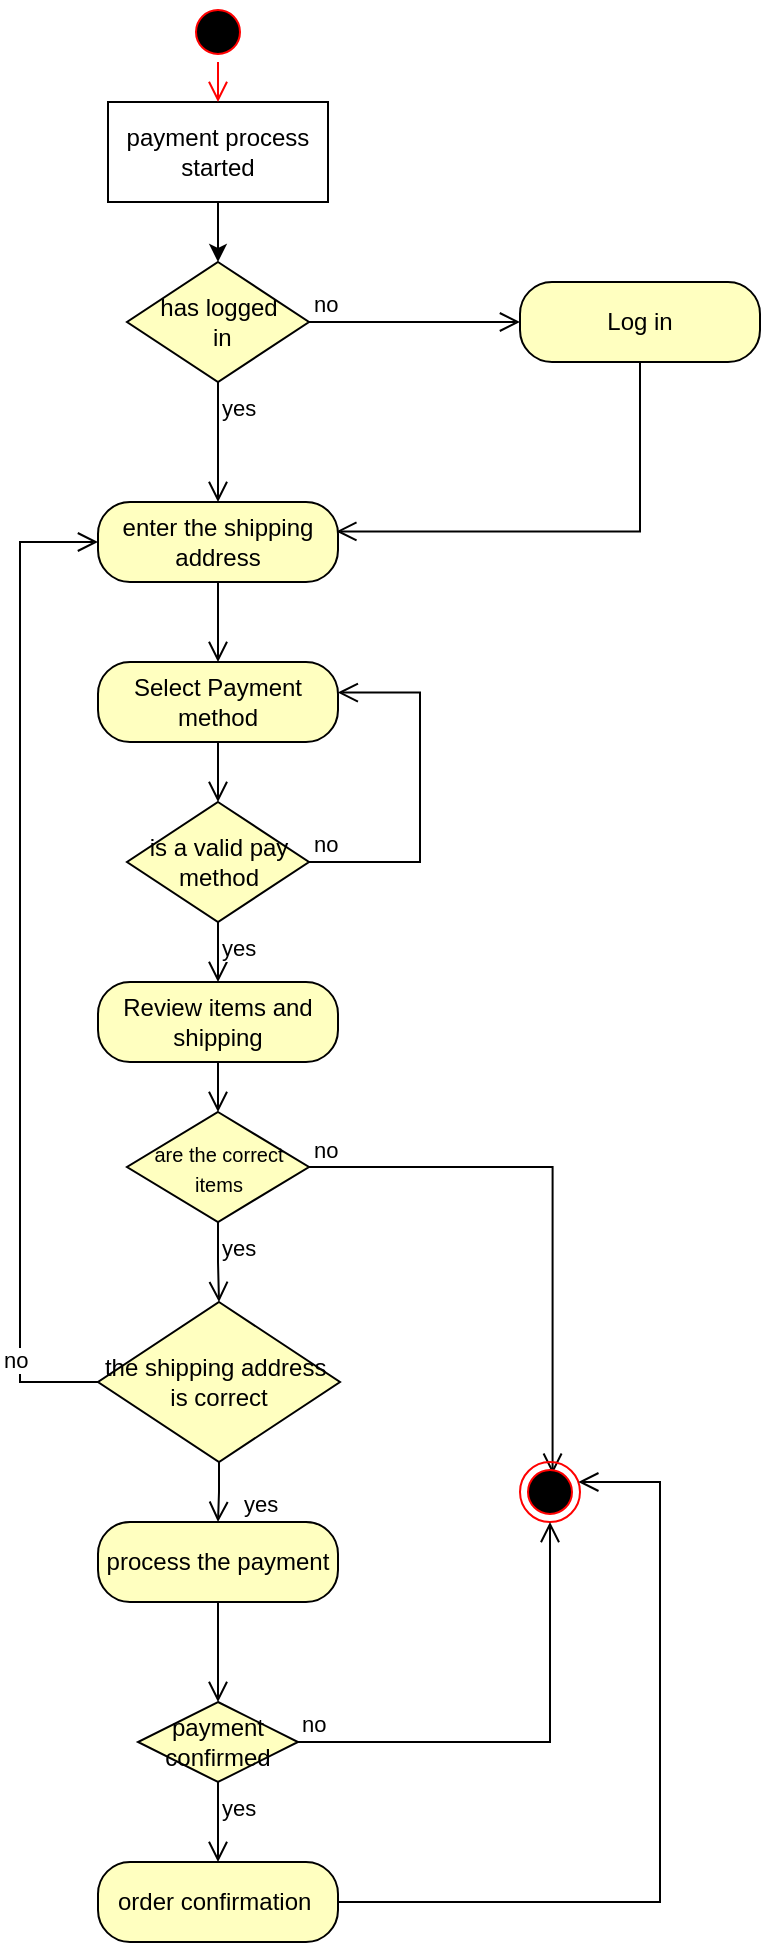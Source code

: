 <mxfile version="24.0.6" type="device">
  <diagram name="Página-1" id="xRMZfEevZ_zfoJnca7Nm">
    <mxGraphModel dx="1867" dy="710" grid="1" gridSize="10" guides="1" tooltips="1" connect="1" arrows="1" fold="1" page="1" pageScale="1" pageWidth="827" pageHeight="1169" math="0" shadow="0">
      <root>
        <mxCell id="0" />
        <mxCell id="1" parent="0" />
        <mxCell id="SjrYipQzIHmb5e42CeVk-10" style="edgeStyle=orthogonalEdgeStyle;rounded=0;orthogonalLoop=1;jettySize=auto;html=1;entryX=0.5;entryY=0;entryDx=0;entryDy=0;strokeColor=#000000;" edge="1" parent="1" source="SjrYipQzIHmb5e42CeVk-6" target="SjrYipQzIHmb5e42CeVk-7">
          <mxGeometry relative="1" as="geometry" />
        </mxCell>
        <mxCell id="SjrYipQzIHmb5e42CeVk-6" value="payment process started" style="html=1;whiteSpace=wrap;strokeColor=#000000;" vertex="1" parent="1">
          <mxGeometry x="344" y="80" width="110" height="50" as="geometry" />
        </mxCell>
        <mxCell id="SjrYipQzIHmb5e42CeVk-7" value="has logged&lt;div&gt;&amp;nbsp;in&lt;/div&gt;" style="rhombus;whiteSpace=wrap;html=1;fontColor=#000000;fillColor=#ffffc0;strokeColor=#000000;" vertex="1" parent="1">
          <mxGeometry x="353.5" y="160" width="91" height="60" as="geometry" />
        </mxCell>
        <mxCell id="SjrYipQzIHmb5e42CeVk-8" value="no" style="edgeStyle=orthogonalEdgeStyle;html=1;align=left;verticalAlign=bottom;endArrow=open;endSize=8;strokeColor=#000000;rounded=0;" edge="1" source="SjrYipQzIHmb5e42CeVk-7" parent="1" target="SjrYipQzIHmb5e42CeVk-11">
          <mxGeometry x="-1" relative="1" as="geometry">
            <mxPoint x="540" y="180" as="targetPoint" />
          </mxGeometry>
        </mxCell>
        <mxCell id="SjrYipQzIHmb5e42CeVk-9" value="yes" style="edgeStyle=orthogonalEdgeStyle;html=1;align=left;verticalAlign=top;endArrow=open;endSize=8;strokeColor=#000000;rounded=0;" edge="1" source="SjrYipQzIHmb5e42CeVk-7" parent="1" target="SjrYipQzIHmb5e42CeVk-14">
          <mxGeometry x="-1" relative="1" as="geometry">
            <mxPoint x="399" y="270" as="targetPoint" />
          </mxGeometry>
        </mxCell>
        <mxCell id="SjrYipQzIHmb5e42CeVk-11" value="Log in" style="rounded=1;whiteSpace=wrap;html=1;arcSize=40;fontColor=#000000;fillColor=#ffffc0;strokeColor=#000000;" vertex="1" parent="1">
          <mxGeometry x="550" y="170" width="120" height="40" as="geometry" />
        </mxCell>
        <mxCell id="SjrYipQzIHmb5e42CeVk-12" value="" style="edgeStyle=orthogonalEdgeStyle;html=1;verticalAlign=bottom;endArrow=open;endSize=8;strokeColor=#000000;rounded=0;entryX=0.993;entryY=0.368;entryDx=0;entryDy=0;exitX=0.5;exitY=1;exitDx=0;exitDy=0;entryPerimeter=0;" edge="1" source="SjrYipQzIHmb5e42CeVk-11" parent="1" target="SjrYipQzIHmb5e42CeVk-14">
          <mxGeometry relative="1" as="geometry">
            <mxPoint x="454" y="295" as="targetPoint" />
          </mxGeometry>
        </mxCell>
        <mxCell id="SjrYipQzIHmb5e42CeVk-14" value="enter the shipping address" style="rounded=1;whiteSpace=wrap;html=1;arcSize=40;fontColor=#000000;fillColor=#ffffc0;strokeColor=#000000;" vertex="1" parent="1">
          <mxGeometry x="339" y="280" width="120" height="40" as="geometry" />
        </mxCell>
        <mxCell id="SjrYipQzIHmb5e42CeVk-15" value="" style="edgeStyle=orthogonalEdgeStyle;html=1;verticalAlign=bottom;endArrow=open;endSize=8;strokeColor=#000000;rounded=0;entryX=0.5;entryY=0;entryDx=0;entryDy=0;" edge="1" source="SjrYipQzIHmb5e42CeVk-14" parent="1" target="SjrYipQzIHmb5e42CeVk-16">
          <mxGeometry relative="1" as="geometry">
            <mxPoint x="399" y="370" as="targetPoint" />
          </mxGeometry>
        </mxCell>
        <mxCell id="SjrYipQzIHmb5e42CeVk-16" value="Select Payment method" style="rounded=1;whiteSpace=wrap;html=1;arcSize=40;fontColor=#000000;fillColor=#ffffc0;strokeColor=#000000;" vertex="1" parent="1">
          <mxGeometry x="339" y="360" width="120" height="40" as="geometry" />
        </mxCell>
        <mxCell id="SjrYipQzIHmb5e42CeVk-17" value="" style="edgeStyle=orthogonalEdgeStyle;html=1;verticalAlign=bottom;endArrow=open;endSize=8;strokeColor=#000000;rounded=0;" edge="1" source="SjrYipQzIHmb5e42CeVk-16" parent="1" target="SjrYipQzIHmb5e42CeVk-23">
          <mxGeometry relative="1" as="geometry">
            <mxPoint x="399" y="420" as="targetPoint" />
            <Array as="points" />
          </mxGeometry>
        </mxCell>
        <mxCell id="SjrYipQzIHmb5e42CeVk-18" value="Review items and shipping" style="rounded=1;whiteSpace=wrap;html=1;arcSize=40;fontColor=#000000;fillColor=#ffffc0;strokeColor=#000000;" vertex="1" parent="1">
          <mxGeometry x="339" y="520" width="120" height="40" as="geometry" />
        </mxCell>
        <mxCell id="SjrYipQzIHmb5e42CeVk-19" value="" style="edgeStyle=orthogonalEdgeStyle;html=1;verticalAlign=bottom;endArrow=open;endSize=8;strokeColor=#000000;rounded=0;" edge="1" source="SjrYipQzIHmb5e42CeVk-18" parent="1" target="SjrYipQzIHmb5e42CeVk-26">
          <mxGeometry relative="1" as="geometry">
            <mxPoint x="399" y="600" as="targetPoint" />
          </mxGeometry>
        </mxCell>
        <mxCell id="SjrYipQzIHmb5e42CeVk-23" value="is a valid pay method" style="rhombus;whiteSpace=wrap;html=1;fontColor=#000000;fillColor=#ffffc0;strokeColor=#000000;" vertex="1" parent="1">
          <mxGeometry x="353.5" y="430" width="91" height="60" as="geometry" />
        </mxCell>
        <mxCell id="SjrYipQzIHmb5e42CeVk-24" value="no" style="edgeStyle=orthogonalEdgeStyle;html=1;align=left;verticalAlign=bottom;endArrow=open;endSize=8;strokeColor=#000000;rounded=0;entryX=0.999;entryY=0.382;entryDx=0;entryDy=0;entryPerimeter=0;exitX=1;exitY=0.5;exitDx=0;exitDy=0;" edge="1" source="SjrYipQzIHmb5e42CeVk-23" parent="1" target="SjrYipQzIHmb5e42CeVk-16">
          <mxGeometry x="-1" relative="1" as="geometry">
            <mxPoint x="540" y="460" as="targetPoint" />
            <Array as="points">
              <mxPoint x="500" y="460" />
              <mxPoint x="500" y="375" />
            </Array>
          </mxGeometry>
        </mxCell>
        <mxCell id="SjrYipQzIHmb5e42CeVk-25" value="yes" style="edgeStyle=orthogonalEdgeStyle;html=1;align=left;verticalAlign=top;endArrow=open;endSize=8;strokeColor=#000000;rounded=0;" edge="1" source="SjrYipQzIHmb5e42CeVk-23" parent="1" target="SjrYipQzIHmb5e42CeVk-18">
          <mxGeometry x="-1" relative="1" as="geometry">
            <mxPoint x="400" y="540" as="targetPoint" />
          </mxGeometry>
        </mxCell>
        <mxCell id="SjrYipQzIHmb5e42CeVk-26" value="&lt;font style=&quot;font-size: 10px;&quot;&gt;are the&amp;nbsp;&lt;span style=&quot;background-color: initial;&quot;&gt;correct items&lt;/span&gt;&lt;/font&gt;" style="rhombus;whiteSpace=wrap;html=1;fontColor=#000000;fillColor=#ffffc0;strokeColor=#000000;" vertex="1" parent="1">
          <mxGeometry x="353.5" y="585" width="91" height="55" as="geometry" />
        </mxCell>
        <mxCell id="SjrYipQzIHmb5e42CeVk-27" value="no" style="edgeStyle=orthogonalEdgeStyle;html=1;align=left;verticalAlign=bottom;endArrow=open;endSize=8;strokeColor=#000000;rounded=0;entryX=0.543;entryY=0.195;entryDx=0;entryDy=0;entryPerimeter=0;" edge="1" source="SjrYipQzIHmb5e42CeVk-26" parent="1" target="SjrYipQzIHmb5e42CeVk-29">
          <mxGeometry x="-1" relative="1" as="geometry">
            <mxPoint x="540" y="650" as="targetPoint" />
          </mxGeometry>
        </mxCell>
        <mxCell id="SjrYipQzIHmb5e42CeVk-28" value="yes" style="edgeStyle=orthogonalEdgeStyle;html=1;align=left;verticalAlign=top;endArrow=open;endSize=8;strokeColor=#000000;rounded=0;entryX=0.5;entryY=0;entryDx=0;entryDy=0;" edge="1" source="SjrYipQzIHmb5e42CeVk-26" parent="1" target="SjrYipQzIHmb5e42CeVk-30">
          <mxGeometry x="-1" relative="1" as="geometry">
            <mxPoint x="400" y="730" as="targetPoint" />
          </mxGeometry>
        </mxCell>
        <mxCell id="SjrYipQzIHmb5e42CeVk-29" value="" style="ellipse;html=1;shape=endState;fillColor=#000000;strokeColor=#ff0000;" vertex="1" parent="1">
          <mxGeometry x="550" y="760" width="30" height="30" as="geometry" />
        </mxCell>
        <mxCell id="SjrYipQzIHmb5e42CeVk-30" value="the shipping address&amp;nbsp; is correct" style="rhombus;whiteSpace=wrap;html=1;fontColor=#000000;fillColor=#ffffc0;strokeColor=#000000;" vertex="1" parent="1">
          <mxGeometry x="339" y="680" width="121" height="80" as="geometry" />
        </mxCell>
        <mxCell id="SjrYipQzIHmb5e42CeVk-31" value="no" style="edgeStyle=orthogonalEdgeStyle;html=1;align=left;verticalAlign=bottom;endArrow=open;endSize=8;strokeColor=#000000;rounded=0;entryX=0;entryY=0.5;entryDx=0;entryDy=0;exitX=0;exitY=0.5;exitDx=0;exitDy=0;" edge="1" source="SjrYipQzIHmb5e42CeVk-30" parent="1" target="SjrYipQzIHmb5e42CeVk-14">
          <mxGeometry x="-0.836" y="10" relative="1" as="geometry">
            <mxPoint x="540" y="780" as="targetPoint" />
            <Array as="points">
              <mxPoint x="339" y="720" />
              <mxPoint x="300" y="720" />
              <mxPoint x="300" y="300" />
            </Array>
            <mxPoint as="offset" />
          </mxGeometry>
        </mxCell>
        <mxCell id="SjrYipQzIHmb5e42CeVk-32" value="yes" style="edgeStyle=orthogonalEdgeStyle;html=1;align=left;verticalAlign=top;endArrow=open;endSize=8;strokeColor=#000000;rounded=0;" edge="1" source="SjrYipQzIHmb5e42CeVk-30" parent="1" target="SjrYipQzIHmb5e42CeVk-33">
          <mxGeometry x="-0.483" y="10" relative="1" as="geometry">
            <mxPoint x="400" y="800" as="targetPoint" />
            <mxPoint as="offset" />
          </mxGeometry>
        </mxCell>
        <mxCell id="SjrYipQzIHmb5e42CeVk-33" value="process the payment" style="rounded=1;whiteSpace=wrap;html=1;arcSize=40;fontColor=#000000;fillColor=#ffffc0;strokeColor=#000000;" vertex="1" parent="1">
          <mxGeometry x="339" y="790" width="120" height="40" as="geometry" />
        </mxCell>
        <mxCell id="SjrYipQzIHmb5e42CeVk-34" value="" style="edgeStyle=orthogonalEdgeStyle;html=1;verticalAlign=bottom;endArrow=open;endSize=8;strokeColor=#000000;rounded=0;entryX=0.5;entryY=0;entryDx=0;entryDy=0;" edge="1" source="SjrYipQzIHmb5e42CeVk-33" parent="1" target="SjrYipQzIHmb5e42CeVk-35">
          <mxGeometry relative="1" as="geometry">
            <mxPoint x="400" y="900" as="targetPoint" />
          </mxGeometry>
        </mxCell>
        <mxCell id="SjrYipQzIHmb5e42CeVk-35" value="payment confirmed" style="rhombus;whiteSpace=wrap;html=1;fontColor=#000000;fillColor=#ffffc0;strokeColor=#000000;" vertex="1" parent="1">
          <mxGeometry x="359" y="880" width="80" height="40" as="geometry" />
        </mxCell>
        <mxCell id="SjrYipQzIHmb5e42CeVk-36" value="no" style="edgeStyle=orthogonalEdgeStyle;html=1;align=left;verticalAlign=bottom;endArrow=open;endSize=8;strokeColor=#000000;rounded=0;" edge="1" source="SjrYipQzIHmb5e42CeVk-35" parent="1" target="SjrYipQzIHmb5e42CeVk-29">
          <mxGeometry x="-1" relative="1" as="geometry">
            <mxPoint x="560" y="760" as="targetPoint" />
          </mxGeometry>
        </mxCell>
        <mxCell id="SjrYipQzIHmb5e42CeVk-37" value="yes" style="edgeStyle=orthogonalEdgeStyle;html=1;align=left;verticalAlign=top;endArrow=open;endSize=8;strokeColor=#000000;rounded=0;" edge="1" source="SjrYipQzIHmb5e42CeVk-35" parent="1" target="SjrYipQzIHmb5e42CeVk-38">
          <mxGeometry x="-1" relative="1" as="geometry">
            <mxPoint x="399" y="1000" as="targetPoint" />
          </mxGeometry>
        </mxCell>
        <mxCell id="SjrYipQzIHmb5e42CeVk-38" value="order confirmation&amp;nbsp;" style="rounded=1;whiteSpace=wrap;html=1;arcSize=40;fontColor=#000000;fillColor=#ffffc0;strokeColor=#000000;" vertex="1" parent="1">
          <mxGeometry x="339" y="960" width="120" height="40" as="geometry" />
        </mxCell>
        <mxCell id="SjrYipQzIHmb5e42CeVk-39" value="" style="edgeStyle=orthogonalEdgeStyle;html=1;verticalAlign=bottom;endArrow=open;endSize=8;strokeColor=#000000;rounded=0;" edge="1" source="SjrYipQzIHmb5e42CeVk-38" parent="1" target="SjrYipQzIHmb5e42CeVk-29">
          <mxGeometry relative="1" as="geometry">
            <mxPoint x="610" y="960" as="targetPoint" />
            <Array as="points">
              <mxPoint x="620" y="980" />
              <mxPoint x="620" y="770" />
            </Array>
          </mxGeometry>
        </mxCell>
        <mxCell id="SjrYipQzIHmb5e42CeVk-40" value="" style="ellipse;html=1;shape=startState;fillColor=#000000;strokeColor=#ff0000;" vertex="1" parent="1">
          <mxGeometry x="384" y="30" width="30" height="30" as="geometry" />
        </mxCell>
        <mxCell id="SjrYipQzIHmb5e42CeVk-41" value="" style="edgeStyle=orthogonalEdgeStyle;html=1;verticalAlign=bottom;endArrow=open;endSize=8;strokeColor=#ff0000;rounded=0;" edge="1" source="SjrYipQzIHmb5e42CeVk-40" parent="1" target="SjrYipQzIHmb5e42CeVk-6">
          <mxGeometry relative="1" as="geometry">
            <mxPoint x="400" y="120" as="targetPoint" />
          </mxGeometry>
        </mxCell>
      </root>
    </mxGraphModel>
  </diagram>
</mxfile>
